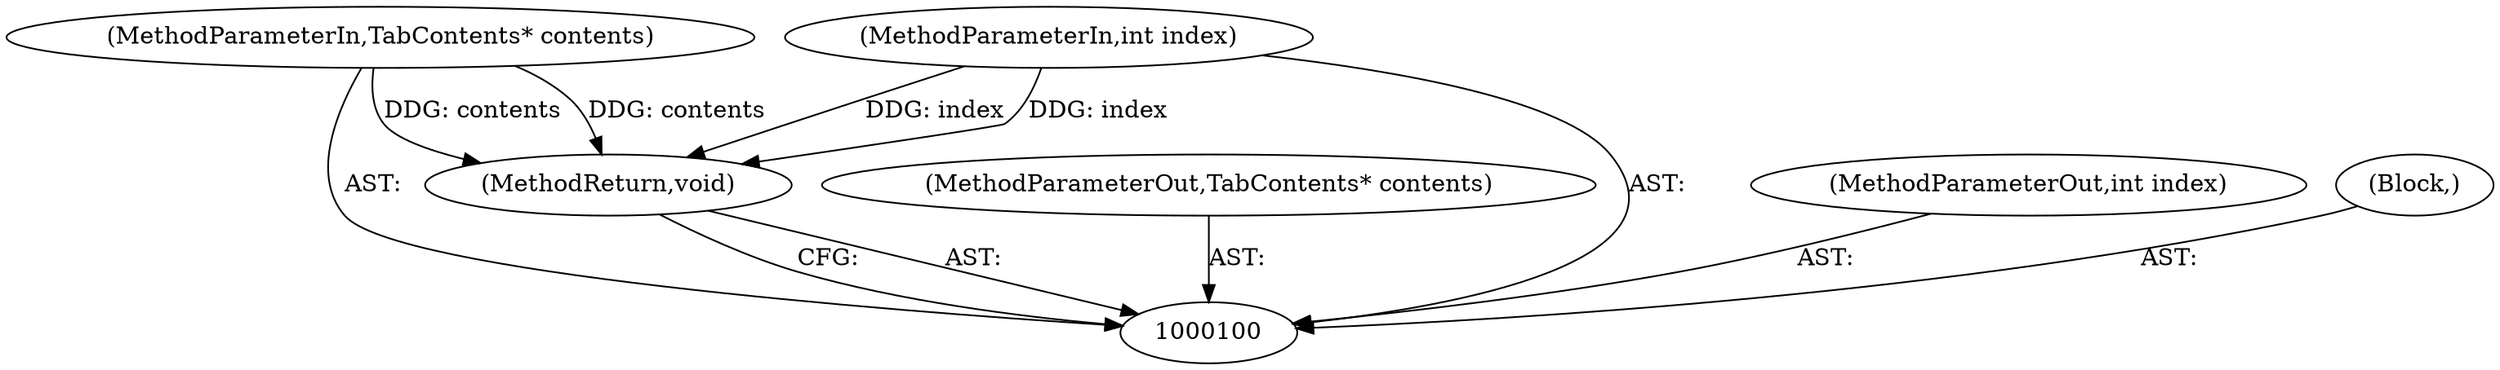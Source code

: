 digraph "0_Chrome_e89cfcb9090e8c98129ae9160c513f504db74599_0" {
"1000104" [label="(MethodReturn,void)"];
"1000101" [label="(MethodParameterIn,TabContents* contents)"];
"1000109" [label="(MethodParameterOut,TabContents* contents)"];
"1000102" [label="(MethodParameterIn,int index)"];
"1000110" [label="(MethodParameterOut,int index)"];
"1000103" [label="(Block,)"];
"1000104" -> "1000100"  [label="AST: "];
"1000104" -> "1000100"  [label="CFG: "];
"1000102" -> "1000104"  [label="DDG: index"];
"1000101" -> "1000104"  [label="DDG: contents"];
"1000101" -> "1000100"  [label="AST: "];
"1000101" -> "1000104"  [label="DDG: contents"];
"1000109" -> "1000100"  [label="AST: "];
"1000102" -> "1000100"  [label="AST: "];
"1000102" -> "1000104"  [label="DDG: index"];
"1000110" -> "1000100"  [label="AST: "];
"1000103" -> "1000100"  [label="AST: "];
}
